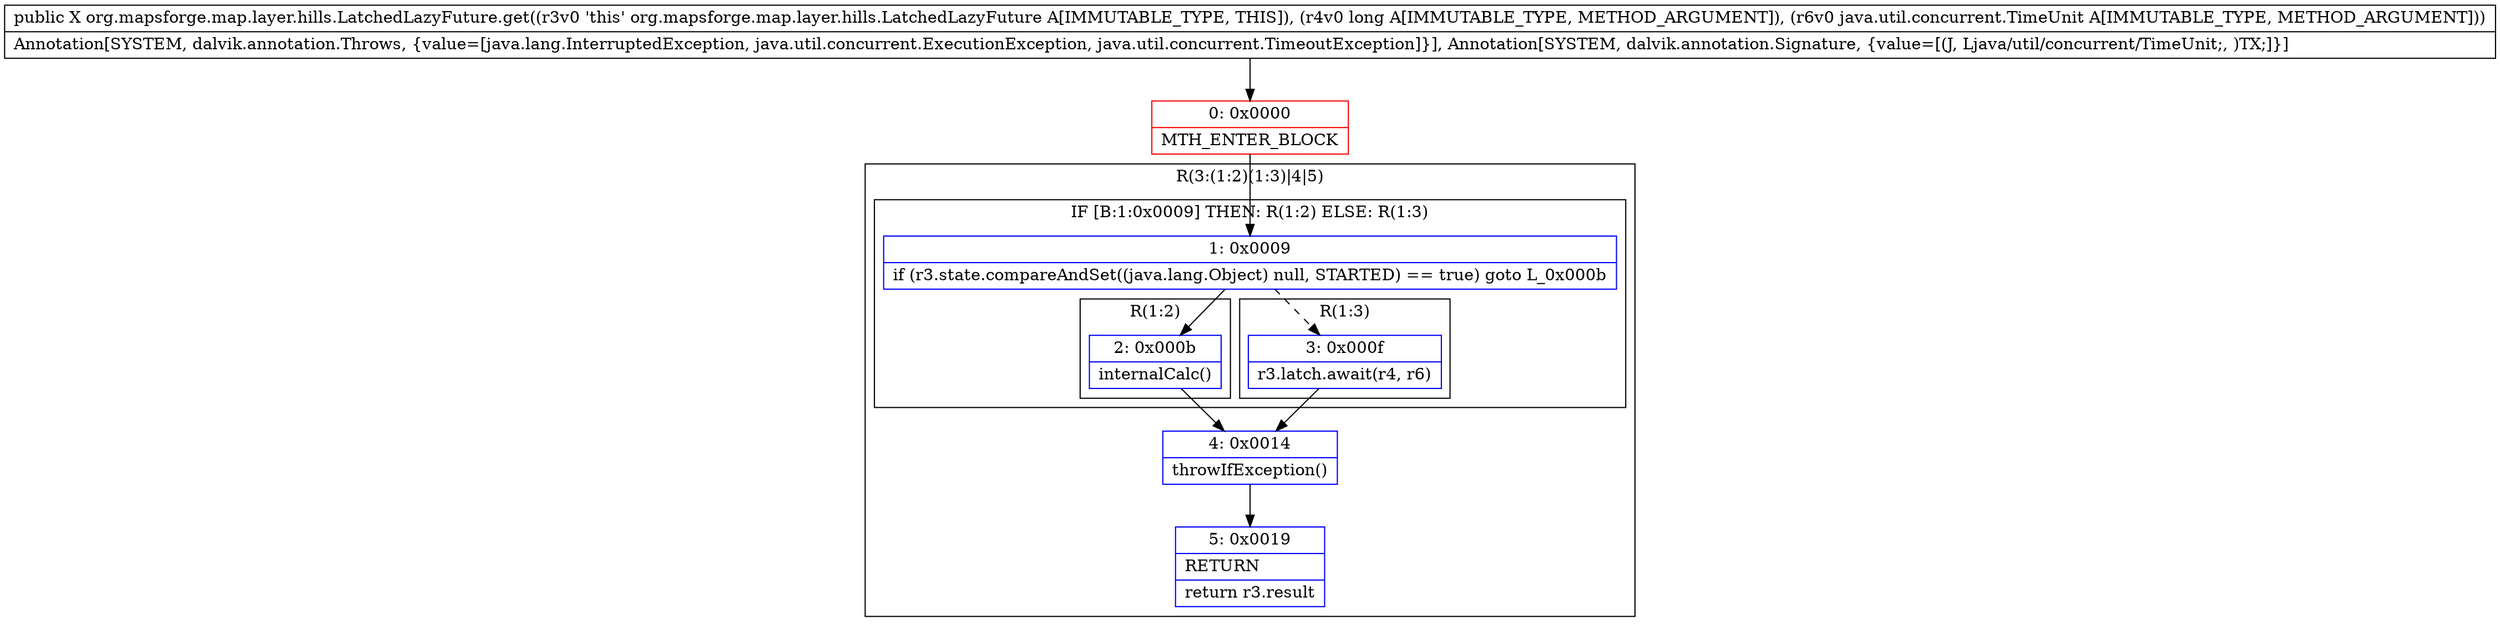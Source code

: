 digraph "CFG fororg.mapsforge.map.layer.hills.LatchedLazyFuture.get(JLjava\/util\/concurrent\/TimeUnit;)Ljava\/lang\/Object;" {
subgraph cluster_Region_1918063872 {
label = "R(3:(1:2)(1:3)|4|5)";
node [shape=record,color=blue];
subgraph cluster_IfRegion_344342838 {
label = "IF [B:1:0x0009] THEN: R(1:2) ELSE: R(1:3)";
node [shape=record,color=blue];
Node_1 [shape=record,label="{1\:\ 0x0009|if (r3.state.compareAndSet((java.lang.Object) null, STARTED) == true) goto L_0x000b\l}"];
subgraph cluster_Region_1268287966 {
label = "R(1:2)";
node [shape=record,color=blue];
Node_2 [shape=record,label="{2\:\ 0x000b|internalCalc()\l}"];
}
subgraph cluster_Region_2112357719 {
label = "R(1:3)";
node [shape=record,color=blue];
Node_3 [shape=record,label="{3\:\ 0x000f|r3.latch.await(r4, r6)\l}"];
}
}
Node_4 [shape=record,label="{4\:\ 0x0014|throwIfException()\l}"];
Node_5 [shape=record,label="{5\:\ 0x0019|RETURN\l|return r3.result\l}"];
}
Node_0 [shape=record,color=red,label="{0\:\ 0x0000|MTH_ENTER_BLOCK\l}"];
MethodNode[shape=record,label="{public X org.mapsforge.map.layer.hills.LatchedLazyFuture.get((r3v0 'this' org.mapsforge.map.layer.hills.LatchedLazyFuture A[IMMUTABLE_TYPE, THIS]), (r4v0 long A[IMMUTABLE_TYPE, METHOD_ARGUMENT]), (r6v0 java.util.concurrent.TimeUnit A[IMMUTABLE_TYPE, METHOD_ARGUMENT]))  | Annotation[SYSTEM, dalvik.annotation.Throws, \{value=[java.lang.InterruptedException, java.util.concurrent.ExecutionException, java.util.concurrent.TimeoutException]\}], Annotation[SYSTEM, dalvik.annotation.Signature, \{value=[(J, Ljava\/util\/concurrent\/TimeUnit;, )TX;]\}]\l}"];
MethodNode -> Node_0;
Node_1 -> Node_2;
Node_1 -> Node_3[style=dashed];
Node_2 -> Node_4;
Node_3 -> Node_4;
Node_4 -> Node_5;
Node_0 -> Node_1;
}

